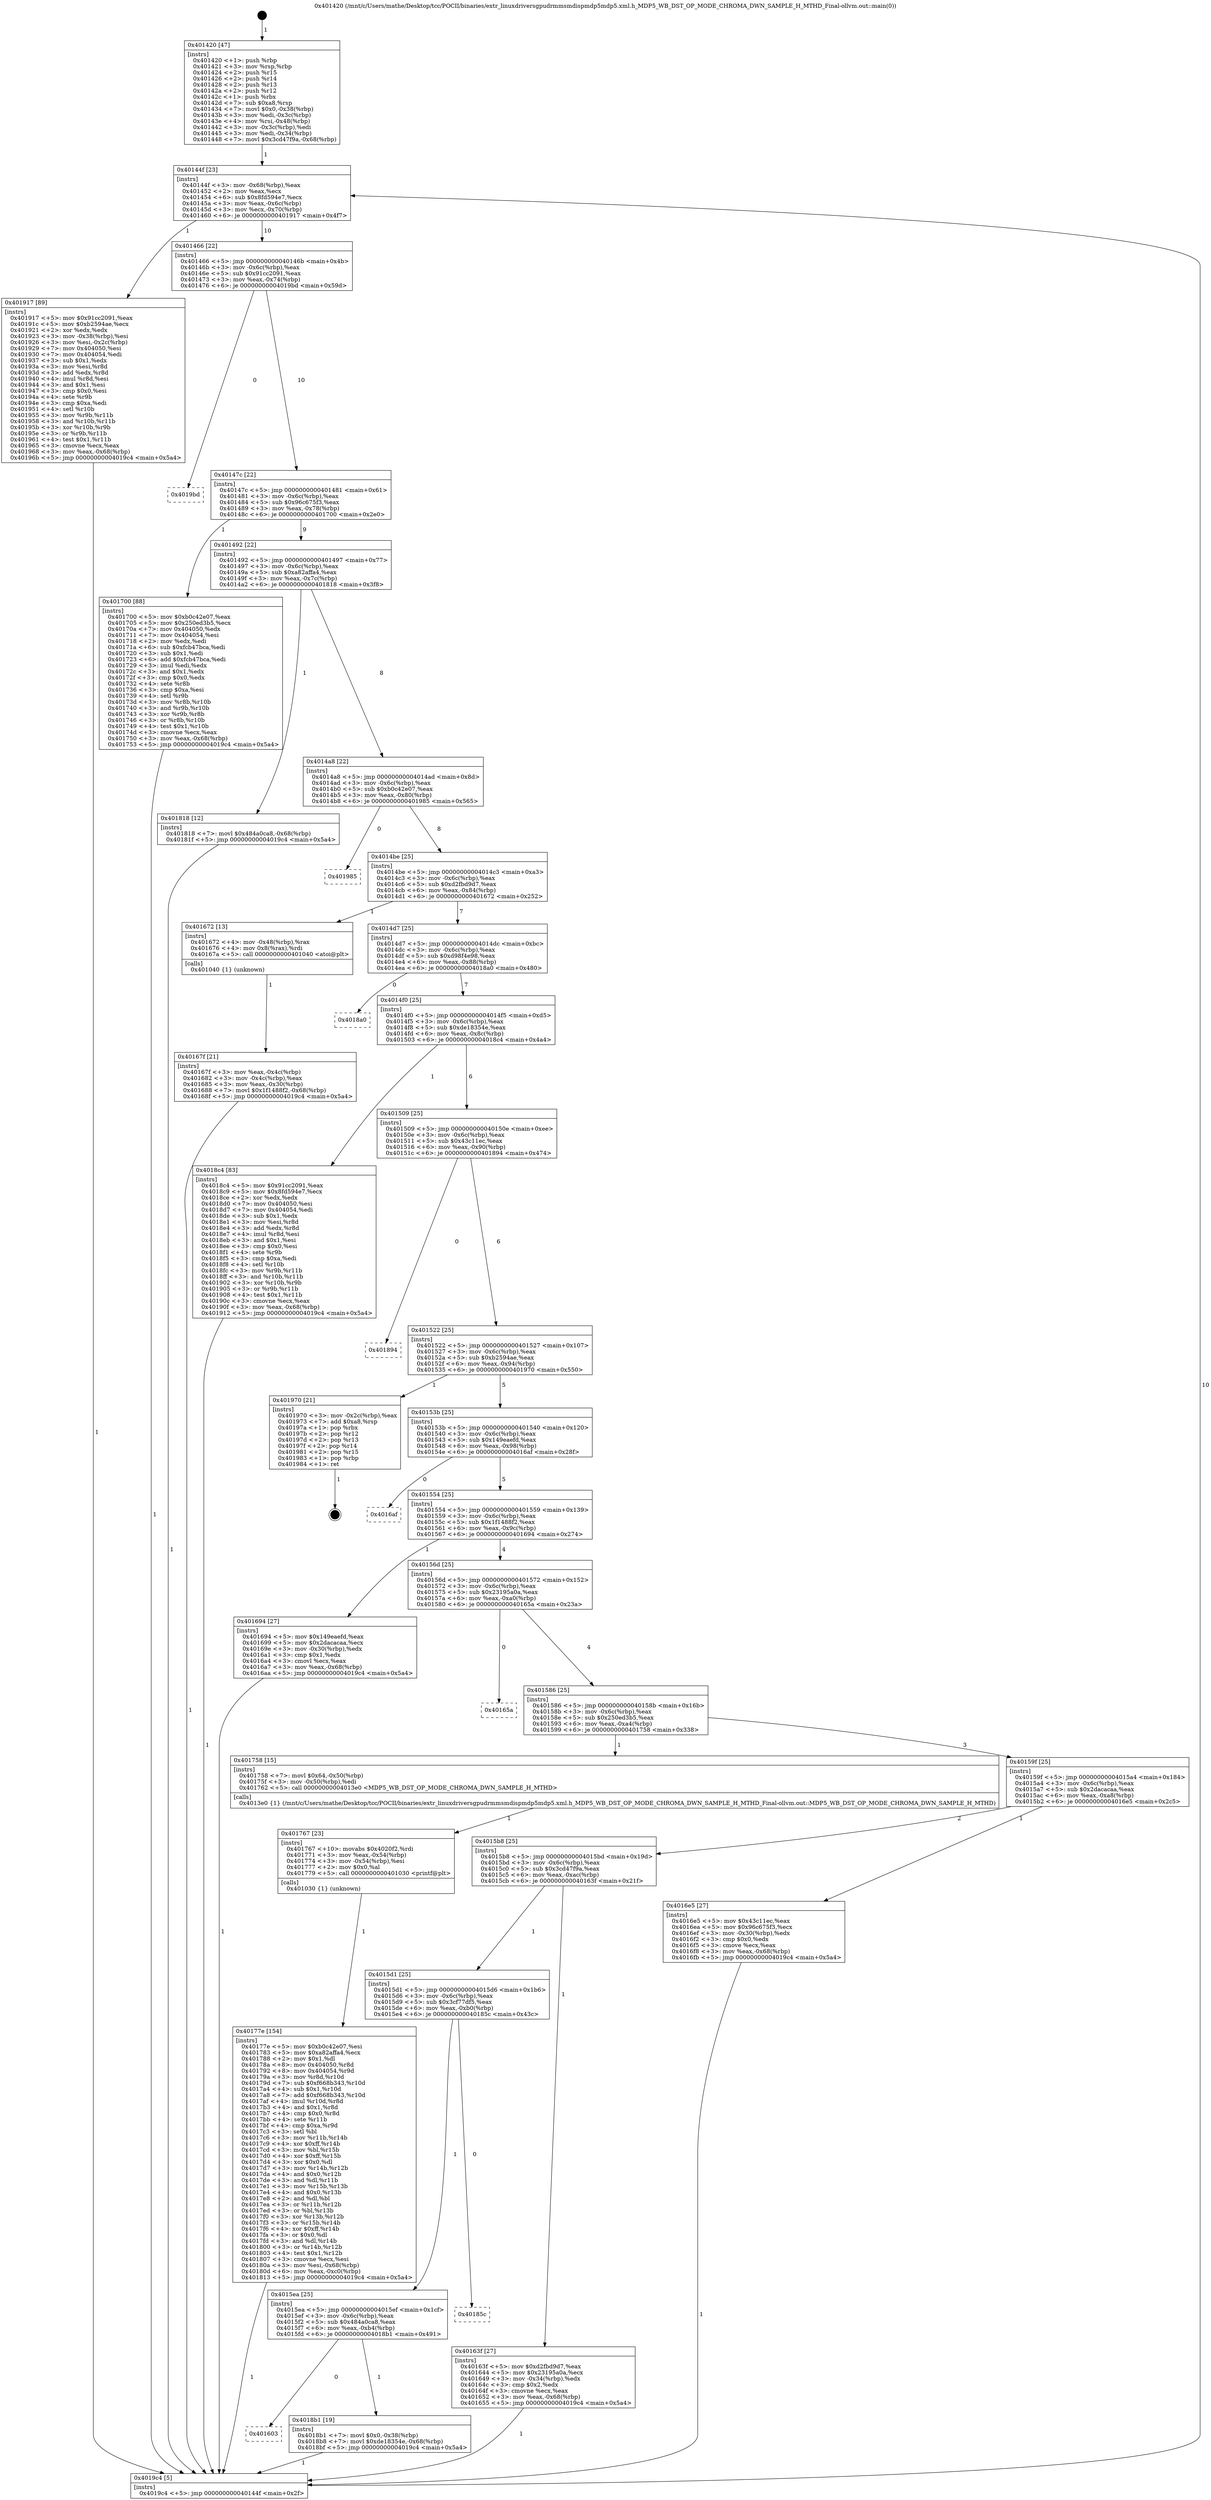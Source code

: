 digraph "0x401420" {
  label = "0x401420 (/mnt/c/Users/mathe/Desktop/tcc/POCII/binaries/extr_linuxdriversgpudrmmsmdispmdp5mdp5.xml.h_MDP5_WB_DST_OP_MODE_CHROMA_DWN_SAMPLE_H_MTHD_Final-ollvm.out::main(0))"
  labelloc = "t"
  node[shape=record]

  Entry [label="",width=0.3,height=0.3,shape=circle,fillcolor=black,style=filled]
  "0x40144f" [label="{
     0x40144f [23]\l
     | [instrs]\l
     &nbsp;&nbsp;0x40144f \<+3\>: mov -0x68(%rbp),%eax\l
     &nbsp;&nbsp;0x401452 \<+2\>: mov %eax,%ecx\l
     &nbsp;&nbsp;0x401454 \<+6\>: sub $0x8fd594e7,%ecx\l
     &nbsp;&nbsp;0x40145a \<+3\>: mov %eax,-0x6c(%rbp)\l
     &nbsp;&nbsp;0x40145d \<+3\>: mov %ecx,-0x70(%rbp)\l
     &nbsp;&nbsp;0x401460 \<+6\>: je 0000000000401917 \<main+0x4f7\>\l
  }"]
  "0x401917" [label="{
     0x401917 [89]\l
     | [instrs]\l
     &nbsp;&nbsp;0x401917 \<+5\>: mov $0x91cc2091,%eax\l
     &nbsp;&nbsp;0x40191c \<+5\>: mov $0xb2594ae,%ecx\l
     &nbsp;&nbsp;0x401921 \<+2\>: xor %edx,%edx\l
     &nbsp;&nbsp;0x401923 \<+3\>: mov -0x38(%rbp),%esi\l
     &nbsp;&nbsp;0x401926 \<+3\>: mov %esi,-0x2c(%rbp)\l
     &nbsp;&nbsp;0x401929 \<+7\>: mov 0x404050,%esi\l
     &nbsp;&nbsp;0x401930 \<+7\>: mov 0x404054,%edi\l
     &nbsp;&nbsp;0x401937 \<+3\>: sub $0x1,%edx\l
     &nbsp;&nbsp;0x40193a \<+3\>: mov %esi,%r8d\l
     &nbsp;&nbsp;0x40193d \<+3\>: add %edx,%r8d\l
     &nbsp;&nbsp;0x401940 \<+4\>: imul %r8d,%esi\l
     &nbsp;&nbsp;0x401944 \<+3\>: and $0x1,%esi\l
     &nbsp;&nbsp;0x401947 \<+3\>: cmp $0x0,%esi\l
     &nbsp;&nbsp;0x40194a \<+4\>: sete %r9b\l
     &nbsp;&nbsp;0x40194e \<+3\>: cmp $0xa,%edi\l
     &nbsp;&nbsp;0x401951 \<+4\>: setl %r10b\l
     &nbsp;&nbsp;0x401955 \<+3\>: mov %r9b,%r11b\l
     &nbsp;&nbsp;0x401958 \<+3\>: and %r10b,%r11b\l
     &nbsp;&nbsp;0x40195b \<+3\>: xor %r10b,%r9b\l
     &nbsp;&nbsp;0x40195e \<+3\>: or %r9b,%r11b\l
     &nbsp;&nbsp;0x401961 \<+4\>: test $0x1,%r11b\l
     &nbsp;&nbsp;0x401965 \<+3\>: cmovne %ecx,%eax\l
     &nbsp;&nbsp;0x401968 \<+3\>: mov %eax,-0x68(%rbp)\l
     &nbsp;&nbsp;0x40196b \<+5\>: jmp 00000000004019c4 \<main+0x5a4\>\l
  }"]
  "0x401466" [label="{
     0x401466 [22]\l
     | [instrs]\l
     &nbsp;&nbsp;0x401466 \<+5\>: jmp 000000000040146b \<main+0x4b\>\l
     &nbsp;&nbsp;0x40146b \<+3\>: mov -0x6c(%rbp),%eax\l
     &nbsp;&nbsp;0x40146e \<+5\>: sub $0x91cc2091,%eax\l
     &nbsp;&nbsp;0x401473 \<+3\>: mov %eax,-0x74(%rbp)\l
     &nbsp;&nbsp;0x401476 \<+6\>: je 00000000004019bd \<main+0x59d\>\l
  }"]
  Exit [label="",width=0.3,height=0.3,shape=circle,fillcolor=black,style=filled,peripheries=2]
  "0x4019bd" [label="{
     0x4019bd\l
  }", style=dashed]
  "0x40147c" [label="{
     0x40147c [22]\l
     | [instrs]\l
     &nbsp;&nbsp;0x40147c \<+5\>: jmp 0000000000401481 \<main+0x61\>\l
     &nbsp;&nbsp;0x401481 \<+3\>: mov -0x6c(%rbp),%eax\l
     &nbsp;&nbsp;0x401484 \<+5\>: sub $0x96c675f3,%eax\l
     &nbsp;&nbsp;0x401489 \<+3\>: mov %eax,-0x78(%rbp)\l
     &nbsp;&nbsp;0x40148c \<+6\>: je 0000000000401700 \<main+0x2e0\>\l
  }"]
  "0x401603" [label="{
     0x401603\l
  }", style=dashed]
  "0x401700" [label="{
     0x401700 [88]\l
     | [instrs]\l
     &nbsp;&nbsp;0x401700 \<+5\>: mov $0xb0c42e07,%eax\l
     &nbsp;&nbsp;0x401705 \<+5\>: mov $0x250ed3b5,%ecx\l
     &nbsp;&nbsp;0x40170a \<+7\>: mov 0x404050,%edx\l
     &nbsp;&nbsp;0x401711 \<+7\>: mov 0x404054,%esi\l
     &nbsp;&nbsp;0x401718 \<+2\>: mov %edx,%edi\l
     &nbsp;&nbsp;0x40171a \<+6\>: sub $0xfcb47bca,%edi\l
     &nbsp;&nbsp;0x401720 \<+3\>: sub $0x1,%edi\l
     &nbsp;&nbsp;0x401723 \<+6\>: add $0xfcb47bca,%edi\l
     &nbsp;&nbsp;0x401729 \<+3\>: imul %edi,%edx\l
     &nbsp;&nbsp;0x40172c \<+3\>: and $0x1,%edx\l
     &nbsp;&nbsp;0x40172f \<+3\>: cmp $0x0,%edx\l
     &nbsp;&nbsp;0x401732 \<+4\>: sete %r8b\l
     &nbsp;&nbsp;0x401736 \<+3\>: cmp $0xa,%esi\l
     &nbsp;&nbsp;0x401739 \<+4\>: setl %r9b\l
     &nbsp;&nbsp;0x40173d \<+3\>: mov %r8b,%r10b\l
     &nbsp;&nbsp;0x401740 \<+3\>: and %r9b,%r10b\l
     &nbsp;&nbsp;0x401743 \<+3\>: xor %r9b,%r8b\l
     &nbsp;&nbsp;0x401746 \<+3\>: or %r8b,%r10b\l
     &nbsp;&nbsp;0x401749 \<+4\>: test $0x1,%r10b\l
     &nbsp;&nbsp;0x40174d \<+3\>: cmovne %ecx,%eax\l
     &nbsp;&nbsp;0x401750 \<+3\>: mov %eax,-0x68(%rbp)\l
     &nbsp;&nbsp;0x401753 \<+5\>: jmp 00000000004019c4 \<main+0x5a4\>\l
  }"]
  "0x401492" [label="{
     0x401492 [22]\l
     | [instrs]\l
     &nbsp;&nbsp;0x401492 \<+5\>: jmp 0000000000401497 \<main+0x77\>\l
     &nbsp;&nbsp;0x401497 \<+3\>: mov -0x6c(%rbp),%eax\l
     &nbsp;&nbsp;0x40149a \<+5\>: sub $0xa82affa4,%eax\l
     &nbsp;&nbsp;0x40149f \<+3\>: mov %eax,-0x7c(%rbp)\l
     &nbsp;&nbsp;0x4014a2 \<+6\>: je 0000000000401818 \<main+0x3f8\>\l
  }"]
  "0x4018b1" [label="{
     0x4018b1 [19]\l
     | [instrs]\l
     &nbsp;&nbsp;0x4018b1 \<+7\>: movl $0x0,-0x38(%rbp)\l
     &nbsp;&nbsp;0x4018b8 \<+7\>: movl $0xde18354e,-0x68(%rbp)\l
     &nbsp;&nbsp;0x4018bf \<+5\>: jmp 00000000004019c4 \<main+0x5a4\>\l
  }"]
  "0x401818" [label="{
     0x401818 [12]\l
     | [instrs]\l
     &nbsp;&nbsp;0x401818 \<+7\>: movl $0x484a0ca8,-0x68(%rbp)\l
     &nbsp;&nbsp;0x40181f \<+5\>: jmp 00000000004019c4 \<main+0x5a4\>\l
  }"]
  "0x4014a8" [label="{
     0x4014a8 [22]\l
     | [instrs]\l
     &nbsp;&nbsp;0x4014a8 \<+5\>: jmp 00000000004014ad \<main+0x8d\>\l
     &nbsp;&nbsp;0x4014ad \<+3\>: mov -0x6c(%rbp),%eax\l
     &nbsp;&nbsp;0x4014b0 \<+5\>: sub $0xb0c42e07,%eax\l
     &nbsp;&nbsp;0x4014b5 \<+3\>: mov %eax,-0x80(%rbp)\l
     &nbsp;&nbsp;0x4014b8 \<+6\>: je 0000000000401985 \<main+0x565\>\l
  }"]
  "0x4015ea" [label="{
     0x4015ea [25]\l
     | [instrs]\l
     &nbsp;&nbsp;0x4015ea \<+5\>: jmp 00000000004015ef \<main+0x1cf\>\l
     &nbsp;&nbsp;0x4015ef \<+3\>: mov -0x6c(%rbp),%eax\l
     &nbsp;&nbsp;0x4015f2 \<+5\>: sub $0x484a0ca8,%eax\l
     &nbsp;&nbsp;0x4015f7 \<+6\>: mov %eax,-0xb4(%rbp)\l
     &nbsp;&nbsp;0x4015fd \<+6\>: je 00000000004018b1 \<main+0x491\>\l
  }"]
  "0x401985" [label="{
     0x401985\l
  }", style=dashed]
  "0x4014be" [label="{
     0x4014be [25]\l
     | [instrs]\l
     &nbsp;&nbsp;0x4014be \<+5\>: jmp 00000000004014c3 \<main+0xa3\>\l
     &nbsp;&nbsp;0x4014c3 \<+3\>: mov -0x6c(%rbp),%eax\l
     &nbsp;&nbsp;0x4014c6 \<+5\>: sub $0xd2fbd9d7,%eax\l
     &nbsp;&nbsp;0x4014cb \<+6\>: mov %eax,-0x84(%rbp)\l
     &nbsp;&nbsp;0x4014d1 \<+6\>: je 0000000000401672 \<main+0x252\>\l
  }"]
  "0x40185c" [label="{
     0x40185c\l
  }", style=dashed]
  "0x401672" [label="{
     0x401672 [13]\l
     | [instrs]\l
     &nbsp;&nbsp;0x401672 \<+4\>: mov -0x48(%rbp),%rax\l
     &nbsp;&nbsp;0x401676 \<+4\>: mov 0x8(%rax),%rdi\l
     &nbsp;&nbsp;0x40167a \<+5\>: call 0000000000401040 \<atoi@plt\>\l
     | [calls]\l
     &nbsp;&nbsp;0x401040 \{1\} (unknown)\l
  }"]
  "0x4014d7" [label="{
     0x4014d7 [25]\l
     | [instrs]\l
     &nbsp;&nbsp;0x4014d7 \<+5\>: jmp 00000000004014dc \<main+0xbc\>\l
     &nbsp;&nbsp;0x4014dc \<+3\>: mov -0x6c(%rbp),%eax\l
     &nbsp;&nbsp;0x4014df \<+5\>: sub $0xd98f4e98,%eax\l
     &nbsp;&nbsp;0x4014e4 \<+6\>: mov %eax,-0x88(%rbp)\l
     &nbsp;&nbsp;0x4014ea \<+6\>: je 00000000004018a0 \<main+0x480\>\l
  }"]
  "0x40177e" [label="{
     0x40177e [154]\l
     | [instrs]\l
     &nbsp;&nbsp;0x40177e \<+5\>: mov $0xb0c42e07,%esi\l
     &nbsp;&nbsp;0x401783 \<+5\>: mov $0xa82affa4,%ecx\l
     &nbsp;&nbsp;0x401788 \<+2\>: mov $0x1,%dl\l
     &nbsp;&nbsp;0x40178a \<+8\>: mov 0x404050,%r8d\l
     &nbsp;&nbsp;0x401792 \<+8\>: mov 0x404054,%r9d\l
     &nbsp;&nbsp;0x40179a \<+3\>: mov %r8d,%r10d\l
     &nbsp;&nbsp;0x40179d \<+7\>: sub $0xf668b343,%r10d\l
     &nbsp;&nbsp;0x4017a4 \<+4\>: sub $0x1,%r10d\l
     &nbsp;&nbsp;0x4017a8 \<+7\>: add $0xf668b343,%r10d\l
     &nbsp;&nbsp;0x4017af \<+4\>: imul %r10d,%r8d\l
     &nbsp;&nbsp;0x4017b3 \<+4\>: and $0x1,%r8d\l
     &nbsp;&nbsp;0x4017b7 \<+4\>: cmp $0x0,%r8d\l
     &nbsp;&nbsp;0x4017bb \<+4\>: sete %r11b\l
     &nbsp;&nbsp;0x4017bf \<+4\>: cmp $0xa,%r9d\l
     &nbsp;&nbsp;0x4017c3 \<+3\>: setl %bl\l
     &nbsp;&nbsp;0x4017c6 \<+3\>: mov %r11b,%r14b\l
     &nbsp;&nbsp;0x4017c9 \<+4\>: xor $0xff,%r14b\l
     &nbsp;&nbsp;0x4017cd \<+3\>: mov %bl,%r15b\l
     &nbsp;&nbsp;0x4017d0 \<+4\>: xor $0xff,%r15b\l
     &nbsp;&nbsp;0x4017d4 \<+3\>: xor $0x0,%dl\l
     &nbsp;&nbsp;0x4017d7 \<+3\>: mov %r14b,%r12b\l
     &nbsp;&nbsp;0x4017da \<+4\>: and $0x0,%r12b\l
     &nbsp;&nbsp;0x4017de \<+3\>: and %dl,%r11b\l
     &nbsp;&nbsp;0x4017e1 \<+3\>: mov %r15b,%r13b\l
     &nbsp;&nbsp;0x4017e4 \<+4\>: and $0x0,%r13b\l
     &nbsp;&nbsp;0x4017e8 \<+2\>: and %dl,%bl\l
     &nbsp;&nbsp;0x4017ea \<+3\>: or %r11b,%r12b\l
     &nbsp;&nbsp;0x4017ed \<+3\>: or %bl,%r13b\l
     &nbsp;&nbsp;0x4017f0 \<+3\>: xor %r13b,%r12b\l
     &nbsp;&nbsp;0x4017f3 \<+3\>: or %r15b,%r14b\l
     &nbsp;&nbsp;0x4017f6 \<+4\>: xor $0xff,%r14b\l
     &nbsp;&nbsp;0x4017fa \<+3\>: or $0x0,%dl\l
     &nbsp;&nbsp;0x4017fd \<+3\>: and %dl,%r14b\l
     &nbsp;&nbsp;0x401800 \<+3\>: or %r14b,%r12b\l
     &nbsp;&nbsp;0x401803 \<+4\>: test $0x1,%r12b\l
     &nbsp;&nbsp;0x401807 \<+3\>: cmovne %ecx,%esi\l
     &nbsp;&nbsp;0x40180a \<+3\>: mov %esi,-0x68(%rbp)\l
     &nbsp;&nbsp;0x40180d \<+6\>: mov %eax,-0xc0(%rbp)\l
     &nbsp;&nbsp;0x401813 \<+5\>: jmp 00000000004019c4 \<main+0x5a4\>\l
  }"]
  "0x4018a0" [label="{
     0x4018a0\l
  }", style=dashed]
  "0x4014f0" [label="{
     0x4014f0 [25]\l
     | [instrs]\l
     &nbsp;&nbsp;0x4014f0 \<+5\>: jmp 00000000004014f5 \<main+0xd5\>\l
     &nbsp;&nbsp;0x4014f5 \<+3\>: mov -0x6c(%rbp),%eax\l
     &nbsp;&nbsp;0x4014f8 \<+5\>: sub $0xde18354e,%eax\l
     &nbsp;&nbsp;0x4014fd \<+6\>: mov %eax,-0x8c(%rbp)\l
     &nbsp;&nbsp;0x401503 \<+6\>: je 00000000004018c4 \<main+0x4a4\>\l
  }"]
  "0x401767" [label="{
     0x401767 [23]\l
     | [instrs]\l
     &nbsp;&nbsp;0x401767 \<+10\>: movabs $0x4020f2,%rdi\l
     &nbsp;&nbsp;0x401771 \<+3\>: mov %eax,-0x54(%rbp)\l
     &nbsp;&nbsp;0x401774 \<+3\>: mov -0x54(%rbp),%esi\l
     &nbsp;&nbsp;0x401777 \<+2\>: mov $0x0,%al\l
     &nbsp;&nbsp;0x401779 \<+5\>: call 0000000000401030 \<printf@plt\>\l
     | [calls]\l
     &nbsp;&nbsp;0x401030 \{1\} (unknown)\l
  }"]
  "0x4018c4" [label="{
     0x4018c4 [83]\l
     | [instrs]\l
     &nbsp;&nbsp;0x4018c4 \<+5\>: mov $0x91cc2091,%eax\l
     &nbsp;&nbsp;0x4018c9 \<+5\>: mov $0x8fd594e7,%ecx\l
     &nbsp;&nbsp;0x4018ce \<+2\>: xor %edx,%edx\l
     &nbsp;&nbsp;0x4018d0 \<+7\>: mov 0x404050,%esi\l
     &nbsp;&nbsp;0x4018d7 \<+7\>: mov 0x404054,%edi\l
     &nbsp;&nbsp;0x4018de \<+3\>: sub $0x1,%edx\l
     &nbsp;&nbsp;0x4018e1 \<+3\>: mov %esi,%r8d\l
     &nbsp;&nbsp;0x4018e4 \<+3\>: add %edx,%r8d\l
     &nbsp;&nbsp;0x4018e7 \<+4\>: imul %r8d,%esi\l
     &nbsp;&nbsp;0x4018eb \<+3\>: and $0x1,%esi\l
     &nbsp;&nbsp;0x4018ee \<+3\>: cmp $0x0,%esi\l
     &nbsp;&nbsp;0x4018f1 \<+4\>: sete %r9b\l
     &nbsp;&nbsp;0x4018f5 \<+3\>: cmp $0xa,%edi\l
     &nbsp;&nbsp;0x4018f8 \<+4\>: setl %r10b\l
     &nbsp;&nbsp;0x4018fc \<+3\>: mov %r9b,%r11b\l
     &nbsp;&nbsp;0x4018ff \<+3\>: and %r10b,%r11b\l
     &nbsp;&nbsp;0x401902 \<+3\>: xor %r10b,%r9b\l
     &nbsp;&nbsp;0x401905 \<+3\>: or %r9b,%r11b\l
     &nbsp;&nbsp;0x401908 \<+4\>: test $0x1,%r11b\l
     &nbsp;&nbsp;0x40190c \<+3\>: cmovne %ecx,%eax\l
     &nbsp;&nbsp;0x40190f \<+3\>: mov %eax,-0x68(%rbp)\l
     &nbsp;&nbsp;0x401912 \<+5\>: jmp 00000000004019c4 \<main+0x5a4\>\l
  }"]
  "0x401509" [label="{
     0x401509 [25]\l
     | [instrs]\l
     &nbsp;&nbsp;0x401509 \<+5\>: jmp 000000000040150e \<main+0xee\>\l
     &nbsp;&nbsp;0x40150e \<+3\>: mov -0x6c(%rbp),%eax\l
     &nbsp;&nbsp;0x401511 \<+5\>: sub $0x43c11ec,%eax\l
     &nbsp;&nbsp;0x401516 \<+6\>: mov %eax,-0x90(%rbp)\l
     &nbsp;&nbsp;0x40151c \<+6\>: je 0000000000401894 \<main+0x474\>\l
  }"]
  "0x40167f" [label="{
     0x40167f [21]\l
     | [instrs]\l
     &nbsp;&nbsp;0x40167f \<+3\>: mov %eax,-0x4c(%rbp)\l
     &nbsp;&nbsp;0x401682 \<+3\>: mov -0x4c(%rbp),%eax\l
     &nbsp;&nbsp;0x401685 \<+3\>: mov %eax,-0x30(%rbp)\l
     &nbsp;&nbsp;0x401688 \<+7\>: movl $0x1f1488f2,-0x68(%rbp)\l
     &nbsp;&nbsp;0x40168f \<+5\>: jmp 00000000004019c4 \<main+0x5a4\>\l
  }"]
  "0x401894" [label="{
     0x401894\l
  }", style=dashed]
  "0x401522" [label="{
     0x401522 [25]\l
     | [instrs]\l
     &nbsp;&nbsp;0x401522 \<+5\>: jmp 0000000000401527 \<main+0x107\>\l
     &nbsp;&nbsp;0x401527 \<+3\>: mov -0x6c(%rbp),%eax\l
     &nbsp;&nbsp;0x40152a \<+5\>: sub $0xb2594ae,%eax\l
     &nbsp;&nbsp;0x40152f \<+6\>: mov %eax,-0x94(%rbp)\l
     &nbsp;&nbsp;0x401535 \<+6\>: je 0000000000401970 \<main+0x550\>\l
  }"]
  "0x401420" [label="{
     0x401420 [47]\l
     | [instrs]\l
     &nbsp;&nbsp;0x401420 \<+1\>: push %rbp\l
     &nbsp;&nbsp;0x401421 \<+3\>: mov %rsp,%rbp\l
     &nbsp;&nbsp;0x401424 \<+2\>: push %r15\l
     &nbsp;&nbsp;0x401426 \<+2\>: push %r14\l
     &nbsp;&nbsp;0x401428 \<+2\>: push %r13\l
     &nbsp;&nbsp;0x40142a \<+2\>: push %r12\l
     &nbsp;&nbsp;0x40142c \<+1\>: push %rbx\l
     &nbsp;&nbsp;0x40142d \<+7\>: sub $0xa8,%rsp\l
     &nbsp;&nbsp;0x401434 \<+7\>: movl $0x0,-0x38(%rbp)\l
     &nbsp;&nbsp;0x40143b \<+3\>: mov %edi,-0x3c(%rbp)\l
     &nbsp;&nbsp;0x40143e \<+4\>: mov %rsi,-0x48(%rbp)\l
     &nbsp;&nbsp;0x401442 \<+3\>: mov -0x3c(%rbp),%edi\l
     &nbsp;&nbsp;0x401445 \<+3\>: mov %edi,-0x34(%rbp)\l
     &nbsp;&nbsp;0x401448 \<+7\>: movl $0x3cd47f9a,-0x68(%rbp)\l
  }"]
  "0x401970" [label="{
     0x401970 [21]\l
     | [instrs]\l
     &nbsp;&nbsp;0x401970 \<+3\>: mov -0x2c(%rbp),%eax\l
     &nbsp;&nbsp;0x401973 \<+7\>: add $0xa8,%rsp\l
     &nbsp;&nbsp;0x40197a \<+1\>: pop %rbx\l
     &nbsp;&nbsp;0x40197b \<+2\>: pop %r12\l
     &nbsp;&nbsp;0x40197d \<+2\>: pop %r13\l
     &nbsp;&nbsp;0x40197f \<+2\>: pop %r14\l
     &nbsp;&nbsp;0x401981 \<+2\>: pop %r15\l
     &nbsp;&nbsp;0x401983 \<+1\>: pop %rbp\l
     &nbsp;&nbsp;0x401984 \<+1\>: ret\l
  }"]
  "0x40153b" [label="{
     0x40153b [25]\l
     | [instrs]\l
     &nbsp;&nbsp;0x40153b \<+5\>: jmp 0000000000401540 \<main+0x120\>\l
     &nbsp;&nbsp;0x401540 \<+3\>: mov -0x6c(%rbp),%eax\l
     &nbsp;&nbsp;0x401543 \<+5\>: sub $0x149eaefd,%eax\l
     &nbsp;&nbsp;0x401548 \<+6\>: mov %eax,-0x98(%rbp)\l
     &nbsp;&nbsp;0x40154e \<+6\>: je 00000000004016af \<main+0x28f\>\l
  }"]
  "0x4019c4" [label="{
     0x4019c4 [5]\l
     | [instrs]\l
     &nbsp;&nbsp;0x4019c4 \<+5\>: jmp 000000000040144f \<main+0x2f\>\l
  }"]
  "0x4016af" [label="{
     0x4016af\l
  }", style=dashed]
  "0x401554" [label="{
     0x401554 [25]\l
     | [instrs]\l
     &nbsp;&nbsp;0x401554 \<+5\>: jmp 0000000000401559 \<main+0x139\>\l
     &nbsp;&nbsp;0x401559 \<+3\>: mov -0x6c(%rbp),%eax\l
     &nbsp;&nbsp;0x40155c \<+5\>: sub $0x1f1488f2,%eax\l
     &nbsp;&nbsp;0x401561 \<+6\>: mov %eax,-0x9c(%rbp)\l
     &nbsp;&nbsp;0x401567 \<+6\>: je 0000000000401694 \<main+0x274\>\l
  }"]
  "0x4015d1" [label="{
     0x4015d1 [25]\l
     | [instrs]\l
     &nbsp;&nbsp;0x4015d1 \<+5\>: jmp 00000000004015d6 \<main+0x1b6\>\l
     &nbsp;&nbsp;0x4015d6 \<+3\>: mov -0x6c(%rbp),%eax\l
     &nbsp;&nbsp;0x4015d9 \<+5\>: sub $0x3cf77df5,%eax\l
     &nbsp;&nbsp;0x4015de \<+6\>: mov %eax,-0xb0(%rbp)\l
     &nbsp;&nbsp;0x4015e4 \<+6\>: je 000000000040185c \<main+0x43c\>\l
  }"]
  "0x401694" [label="{
     0x401694 [27]\l
     | [instrs]\l
     &nbsp;&nbsp;0x401694 \<+5\>: mov $0x149eaefd,%eax\l
     &nbsp;&nbsp;0x401699 \<+5\>: mov $0x2dacacaa,%ecx\l
     &nbsp;&nbsp;0x40169e \<+3\>: mov -0x30(%rbp),%edx\l
     &nbsp;&nbsp;0x4016a1 \<+3\>: cmp $0x1,%edx\l
     &nbsp;&nbsp;0x4016a4 \<+3\>: cmovl %ecx,%eax\l
     &nbsp;&nbsp;0x4016a7 \<+3\>: mov %eax,-0x68(%rbp)\l
     &nbsp;&nbsp;0x4016aa \<+5\>: jmp 00000000004019c4 \<main+0x5a4\>\l
  }"]
  "0x40156d" [label="{
     0x40156d [25]\l
     | [instrs]\l
     &nbsp;&nbsp;0x40156d \<+5\>: jmp 0000000000401572 \<main+0x152\>\l
     &nbsp;&nbsp;0x401572 \<+3\>: mov -0x6c(%rbp),%eax\l
     &nbsp;&nbsp;0x401575 \<+5\>: sub $0x23195a0a,%eax\l
     &nbsp;&nbsp;0x40157a \<+6\>: mov %eax,-0xa0(%rbp)\l
     &nbsp;&nbsp;0x401580 \<+6\>: je 000000000040165a \<main+0x23a\>\l
  }"]
  "0x40163f" [label="{
     0x40163f [27]\l
     | [instrs]\l
     &nbsp;&nbsp;0x40163f \<+5\>: mov $0xd2fbd9d7,%eax\l
     &nbsp;&nbsp;0x401644 \<+5\>: mov $0x23195a0a,%ecx\l
     &nbsp;&nbsp;0x401649 \<+3\>: mov -0x34(%rbp),%edx\l
     &nbsp;&nbsp;0x40164c \<+3\>: cmp $0x2,%edx\l
     &nbsp;&nbsp;0x40164f \<+3\>: cmovne %ecx,%eax\l
     &nbsp;&nbsp;0x401652 \<+3\>: mov %eax,-0x68(%rbp)\l
     &nbsp;&nbsp;0x401655 \<+5\>: jmp 00000000004019c4 \<main+0x5a4\>\l
  }"]
  "0x40165a" [label="{
     0x40165a\l
  }", style=dashed]
  "0x401586" [label="{
     0x401586 [25]\l
     | [instrs]\l
     &nbsp;&nbsp;0x401586 \<+5\>: jmp 000000000040158b \<main+0x16b\>\l
     &nbsp;&nbsp;0x40158b \<+3\>: mov -0x6c(%rbp),%eax\l
     &nbsp;&nbsp;0x40158e \<+5\>: sub $0x250ed3b5,%eax\l
     &nbsp;&nbsp;0x401593 \<+6\>: mov %eax,-0xa4(%rbp)\l
     &nbsp;&nbsp;0x401599 \<+6\>: je 0000000000401758 \<main+0x338\>\l
  }"]
  "0x4015b8" [label="{
     0x4015b8 [25]\l
     | [instrs]\l
     &nbsp;&nbsp;0x4015b8 \<+5\>: jmp 00000000004015bd \<main+0x19d\>\l
     &nbsp;&nbsp;0x4015bd \<+3\>: mov -0x6c(%rbp),%eax\l
     &nbsp;&nbsp;0x4015c0 \<+5\>: sub $0x3cd47f9a,%eax\l
     &nbsp;&nbsp;0x4015c5 \<+6\>: mov %eax,-0xac(%rbp)\l
     &nbsp;&nbsp;0x4015cb \<+6\>: je 000000000040163f \<main+0x21f\>\l
  }"]
  "0x401758" [label="{
     0x401758 [15]\l
     | [instrs]\l
     &nbsp;&nbsp;0x401758 \<+7\>: movl $0x64,-0x50(%rbp)\l
     &nbsp;&nbsp;0x40175f \<+3\>: mov -0x50(%rbp),%edi\l
     &nbsp;&nbsp;0x401762 \<+5\>: call 00000000004013e0 \<MDP5_WB_DST_OP_MODE_CHROMA_DWN_SAMPLE_H_MTHD\>\l
     | [calls]\l
     &nbsp;&nbsp;0x4013e0 \{1\} (/mnt/c/Users/mathe/Desktop/tcc/POCII/binaries/extr_linuxdriversgpudrmmsmdispmdp5mdp5.xml.h_MDP5_WB_DST_OP_MODE_CHROMA_DWN_SAMPLE_H_MTHD_Final-ollvm.out::MDP5_WB_DST_OP_MODE_CHROMA_DWN_SAMPLE_H_MTHD)\l
  }"]
  "0x40159f" [label="{
     0x40159f [25]\l
     | [instrs]\l
     &nbsp;&nbsp;0x40159f \<+5\>: jmp 00000000004015a4 \<main+0x184\>\l
     &nbsp;&nbsp;0x4015a4 \<+3\>: mov -0x6c(%rbp),%eax\l
     &nbsp;&nbsp;0x4015a7 \<+5\>: sub $0x2dacacaa,%eax\l
     &nbsp;&nbsp;0x4015ac \<+6\>: mov %eax,-0xa8(%rbp)\l
     &nbsp;&nbsp;0x4015b2 \<+6\>: je 00000000004016e5 \<main+0x2c5\>\l
  }"]
  "0x4016e5" [label="{
     0x4016e5 [27]\l
     | [instrs]\l
     &nbsp;&nbsp;0x4016e5 \<+5\>: mov $0x43c11ec,%eax\l
     &nbsp;&nbsp;0x4016ea \<+5\>: mov $0x96c675f3,%ecx\l
     &nbsp;&nbsp;0x4016ef \<+3\>: mov -0x30(%rbp),%edx\l
     &nbsp;&nbsp;0x4016f2 \<+3\>: cmp $0x0,%edx\l
     &nbsp;&nbsp;0x4016f5 \<+3\>: cmove %ecx,%eax\l
     &nbsp;&nbsp;0x4016f8 \<+3\>: mov %eax,-0x68(%rbp)\l
     &nbsp;&nbsp;0x4016fb \<+5\>: jmp 00000000004019c4 \<main+0x5a4\>\l
  }"]
  Entry -> "0x401420" [label=" 1"]
  "0x40144f" -> "0x401917" [label=" 1"]
  "0x40144f" -> "0x401466" [label=" 10"]
  "0x401970" -> Exit [label=" 1"]
  "0x401466" -> "0x4019bd" [label=" 0"]
  "0x401466" -> "0x40147c" [label=" 10"]
  "0x401917" -> "0x4019c4" [label=" 1"]
  "0x40147c" -> "0x401700" [label=" 1"]
  "0x40147c" -> "0x401492" [label=" 9"]
  "0x4018c4" -> "0x4019c4" [label=" 1"]
  "0x401492" -> "0x401818" [label=" 1"]
  "0x401492" -> "0x4014a8" [label=" 8"]
  "0x4018b1" -> "0x4019c4" [label=" 1"]
  "0x4014a8" -> "0x401985" [label=" 0"]
  "0x4014a8" -> "0x4014be" [label=" 8"]
  "0x4015ea" -> "0x4018b1" [label=" 1"]
  "0x4014be" -> "0x401672" [label=" 1"]
  "0x4014be" -> "0x4014d7" [label=" 7"]
  "0x4015ea" -> "0x401603" [label=" 0"]
  "0x4014d7" -> "0x4018a0" [label=" 0"]
  "0x4014d7" -> "0x4014f0" [label=" 7"]
  "0x4015d1" -> "0x40185c" [label=" 0"]
  "0x4014f0" -> "0x4018c4" [label=" 1"]
  "0x4014f0" -> "0x401509" [label=" 6"]
  "0x4015d1" -> "0x4015ea" [label=" 1"]
  "0x401509" -> "0x401894" [label=" 0"]
  "0x401509" -> "0x401522" [label=" 6"]
  "0x401818" -> "0x4019c4" [label=" 1"]
  "0x401522" -> "0x401970" [label=" 1"]
  "0x401522" -> "0x40153b" [label=" 5"]
  "0x40177e" -> "0x4019c4" [label=" 1"]
  "0x40153b" -> "0x4016af" [label=" 0"]
  "0x40153b" -> "0x401554" [label=" 5"]
  "0x401767" -> "0x40177e" [label=" 1"]
  "0x401554" -> "0x401694" [label=" 1"]
  "0x401554" -> "0x40156d" [label=" 4"]
  "0x401758" -> "0x401767" [label=" 1"]
  "0x40156d" -> "0x40165a" [label=" 0"]
  "0x40156d" -> "0x401586" [label=" 4"]
  "0x401700" -> "0x4019c4" [label=" 1"]
  "0x401586" -> "0x401758" [label=" 1"]
  "0x401586" -> "0x40159f" [label=" 3"]
  "0x401694" -> "0x4019c4" [label=" 1"]
  "0x40159f" -> "0x4016e5" [label=" 1"]
  "0x40159f" -> "0x4015b8" [label=" 2"]
  "0x4016e5" -> "0x4019c4" [label=" 1"]
  "0x4015b8" -> "0x40163f" [label=" 1"]
  "0x4015b8" -> "0x4015d1" [label=" 1"]
  "0x40163f" -> "0x4019c4" [label=" 1"]
  "0x401420" -> "0x40144f" [label=" 1"]
  "0x4019c4" -> "0x40144f" [label=" 10"]
  "0x401672" -> "0x40167f" [label=" 1"]
  "0x40167f" -> "0x4019c4" [label=" 1"]
}
